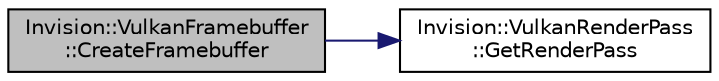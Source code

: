 digraph "Invision::VulkanFramebuffer::CreateFramebuffer"
{
 // LATEX_PDF_SIZE
  edge [fontname="Helvetica",fontsize="10",labelfontname="Helvetica",labelfontsize="10"];
  node [fontname="Helvetica",fontsize="10",shape=record];
  rankdir="LR";
  Node1 [label="Invision::VulkanFramebuffer\l::CreateFramebuffer",height=0.2,width=0.4,color="black", fillcolor="grey75", style="filled", fontcolor="black",tooltip=" "];
  Node1 -> Node2 [color="midnightblue",fontsize="10",style="solid",fontname="Helvetica"];
  Node2 [label="Invision::VulkanRenderPass\l::GetRenderPass",height=0.2,width=0.4,color="black", fillcolor="white", style="filled",URL="$class_invision_1_1_vulkan_render_pass.html#a991bd25743855fdebea4ace02e499a30",tooltip=" "];
}
